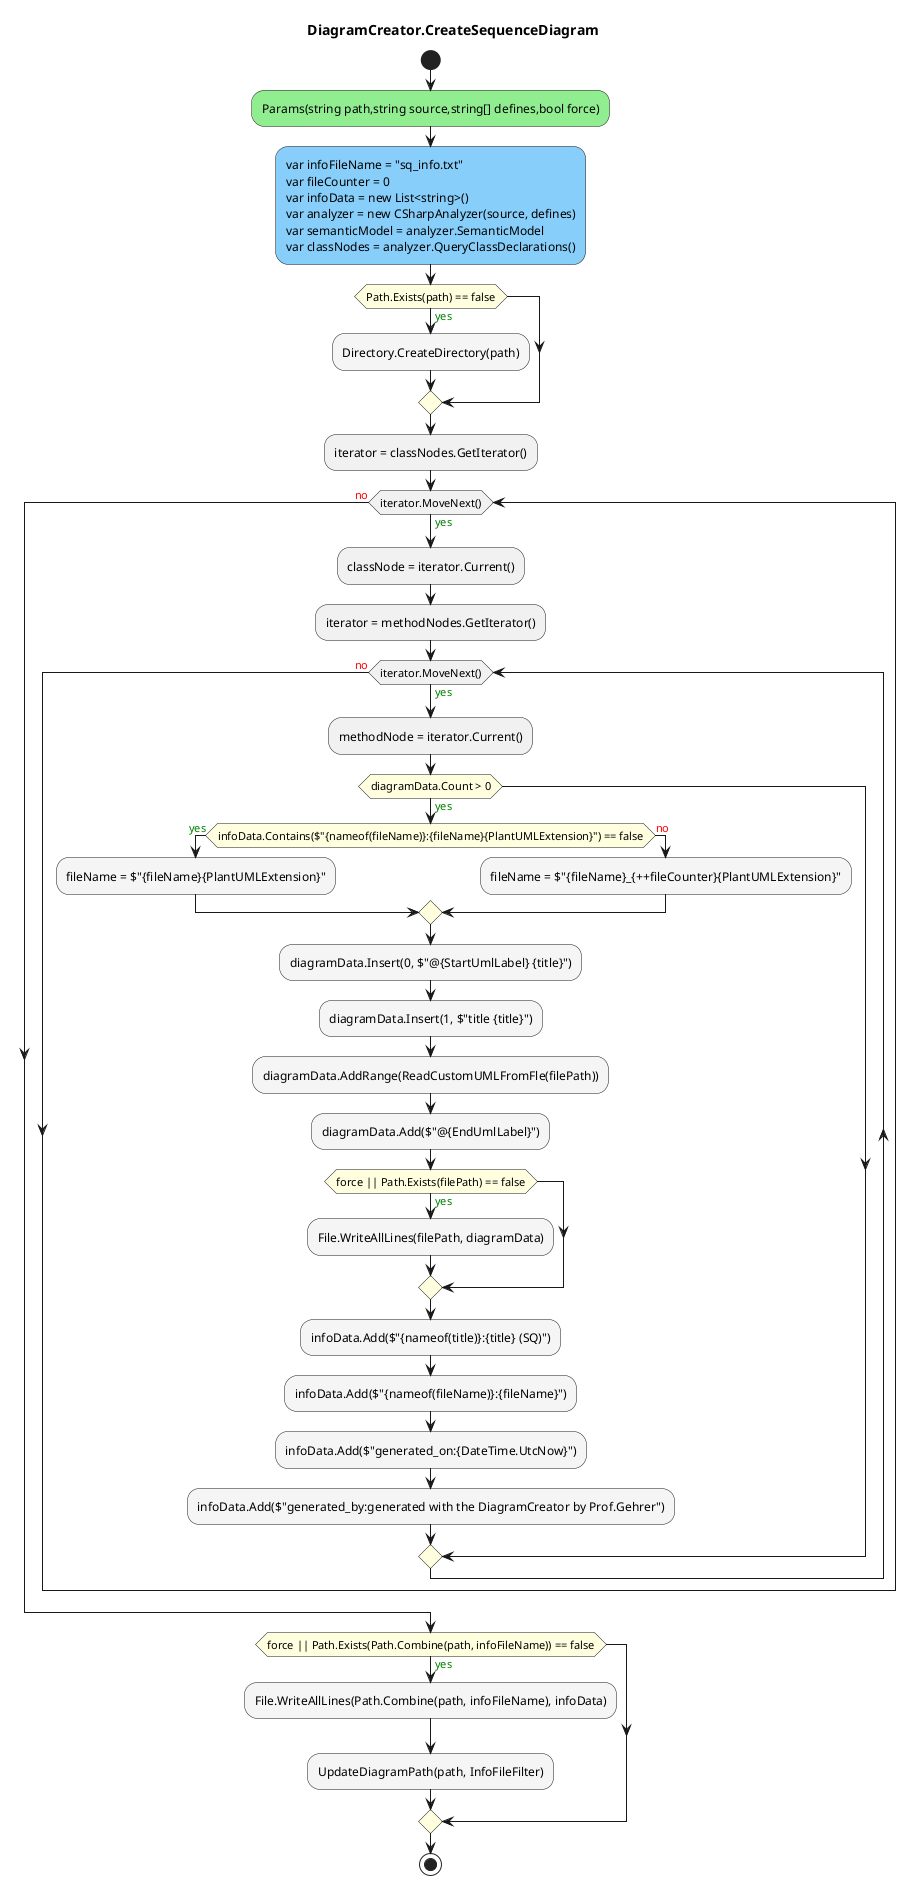 @startuml DiagramCreator.CreateSequenceDiagram
title DiagramCreator.CreateSequenceDiagram
start
#LightGreen:Params(string path,string source,string[] defines,bool force);
#LightSkyBlue:var infoFileName = "sq_info.txt"\nvar fileCounter = 0\nvar infoData = new List<string>()\nvar analyzer = new CSharpAnalyzer(source, defines)\nvar semanticModel = analyzer.SemanticModel\nvar classNodes = analyzer.QueryClassDeclarations();
#LightYellow:if (Path.Exists(path) == false) then (<color:green>yes)
  #WhiteSmoke:Directory.CreateDirectory(path);
endif
:iterator = classNodes.GetIterator();
while (iterator.MoveNext()) is (<color:green>yes)
  :classNode = iterator.Current();
    :iterator = methodNodes.GetIterator();
    while (iterator.MoveNext()) is (<color:green>yes)
      :methodNode = iterator.Current();
          #LightYellow:if (diagramData.Count > 0) then (<color:green>yes)
            #LightYellow:if (infoData.Contains($"{nameof(fileName)}:{fileName}{PlantUMLExtension}") == false) then (<color:green>yes)
              #WhiteSmoke:fileName = $"{fileName}{PlantUMLExtension}";
              else (<color:red>no)
                #WhiteSmoke:fileName = $"{fileName}_{++fileCounter}{PlantUMLExtension}";
            endif
            #WhiteSmoke:diagramData.Insert(0, $"@{StartUmlLabel} {title}");
            #WhiteSmoke:diagramData.Insert(1, $"title {title}");
            #WhiteSmoke:diagramData.AddRange(ReadCustomUMLFromFle(filePath));
            #WhiteSmoke:diagramData.Add($"@{EndUmlLabel}");
            #LightYellow:if (force || Path.Exists(filePath) == false) then (<color:green>yes)
              #WhiteSmoke:File.WriteAllLines(filePath, diagramData);
            endif
            #WhiteSmoke:infoData.Add($"{nameof(title)}:{title} (SQ)");
            #WhiteSmoke:infoData.Add($"{nameof(fileName)}:{fileName}");
            #WhiteSmoke:infoData.Add($"generated_on:{DateTime.UtcNow}");
            #WhiteSmoke:infoData.Add($"generated_by:generated with the DiagramCreator by Prof.Gehrer");
          endif
    endwhile (<color:red>no)
endwhile (<color:red>no)
#LightYellow:if (force || Path.Exists(Path.Combine(path, infoFileName)) == false) then (<color:green>yes)
  #WhiteSmoke:File.WriteAllLines(Path.Combine(path, infoFileName), infoData);
  #WhiteSmoke:UpdateDiagramPath(path, InfoFileFilter);
endif
stop
@enduml
